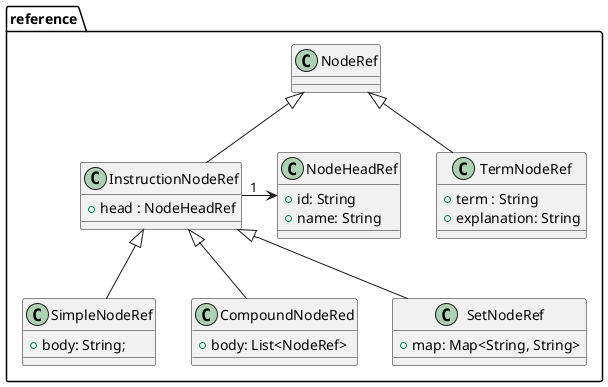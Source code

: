 @startuml

package reference {
	class NodeRef {

	}

	class InstructionNodeRef {
		+ head : NodeHeadRef
	}

	class SimpleNodeRef {
		+ body: String;
	}

	class CompoundNodeRed {
		+ body: List<NodeRef>
	}

	class NodeHeadRef {
		+ id: String
		+ name: String
	}

	class TermNodeRef {
		+ term : String
		+ explanation: String
	}

	class SetNodeRef {
		+ map: Map<String, String>
	}

	NodeRef <|-- TermNodeRef
	NodeRef <|-- InstructionNodeRef
	InstructionNodeRef <|-- SimpleNodeRef
	InstructionNodeRef <|-- SetNodeRef
	InstructionNodeRef <|-- CompoundNodeRed

	InstructionNodeRef "1" -> NodeHeadRef

}


@enduml
